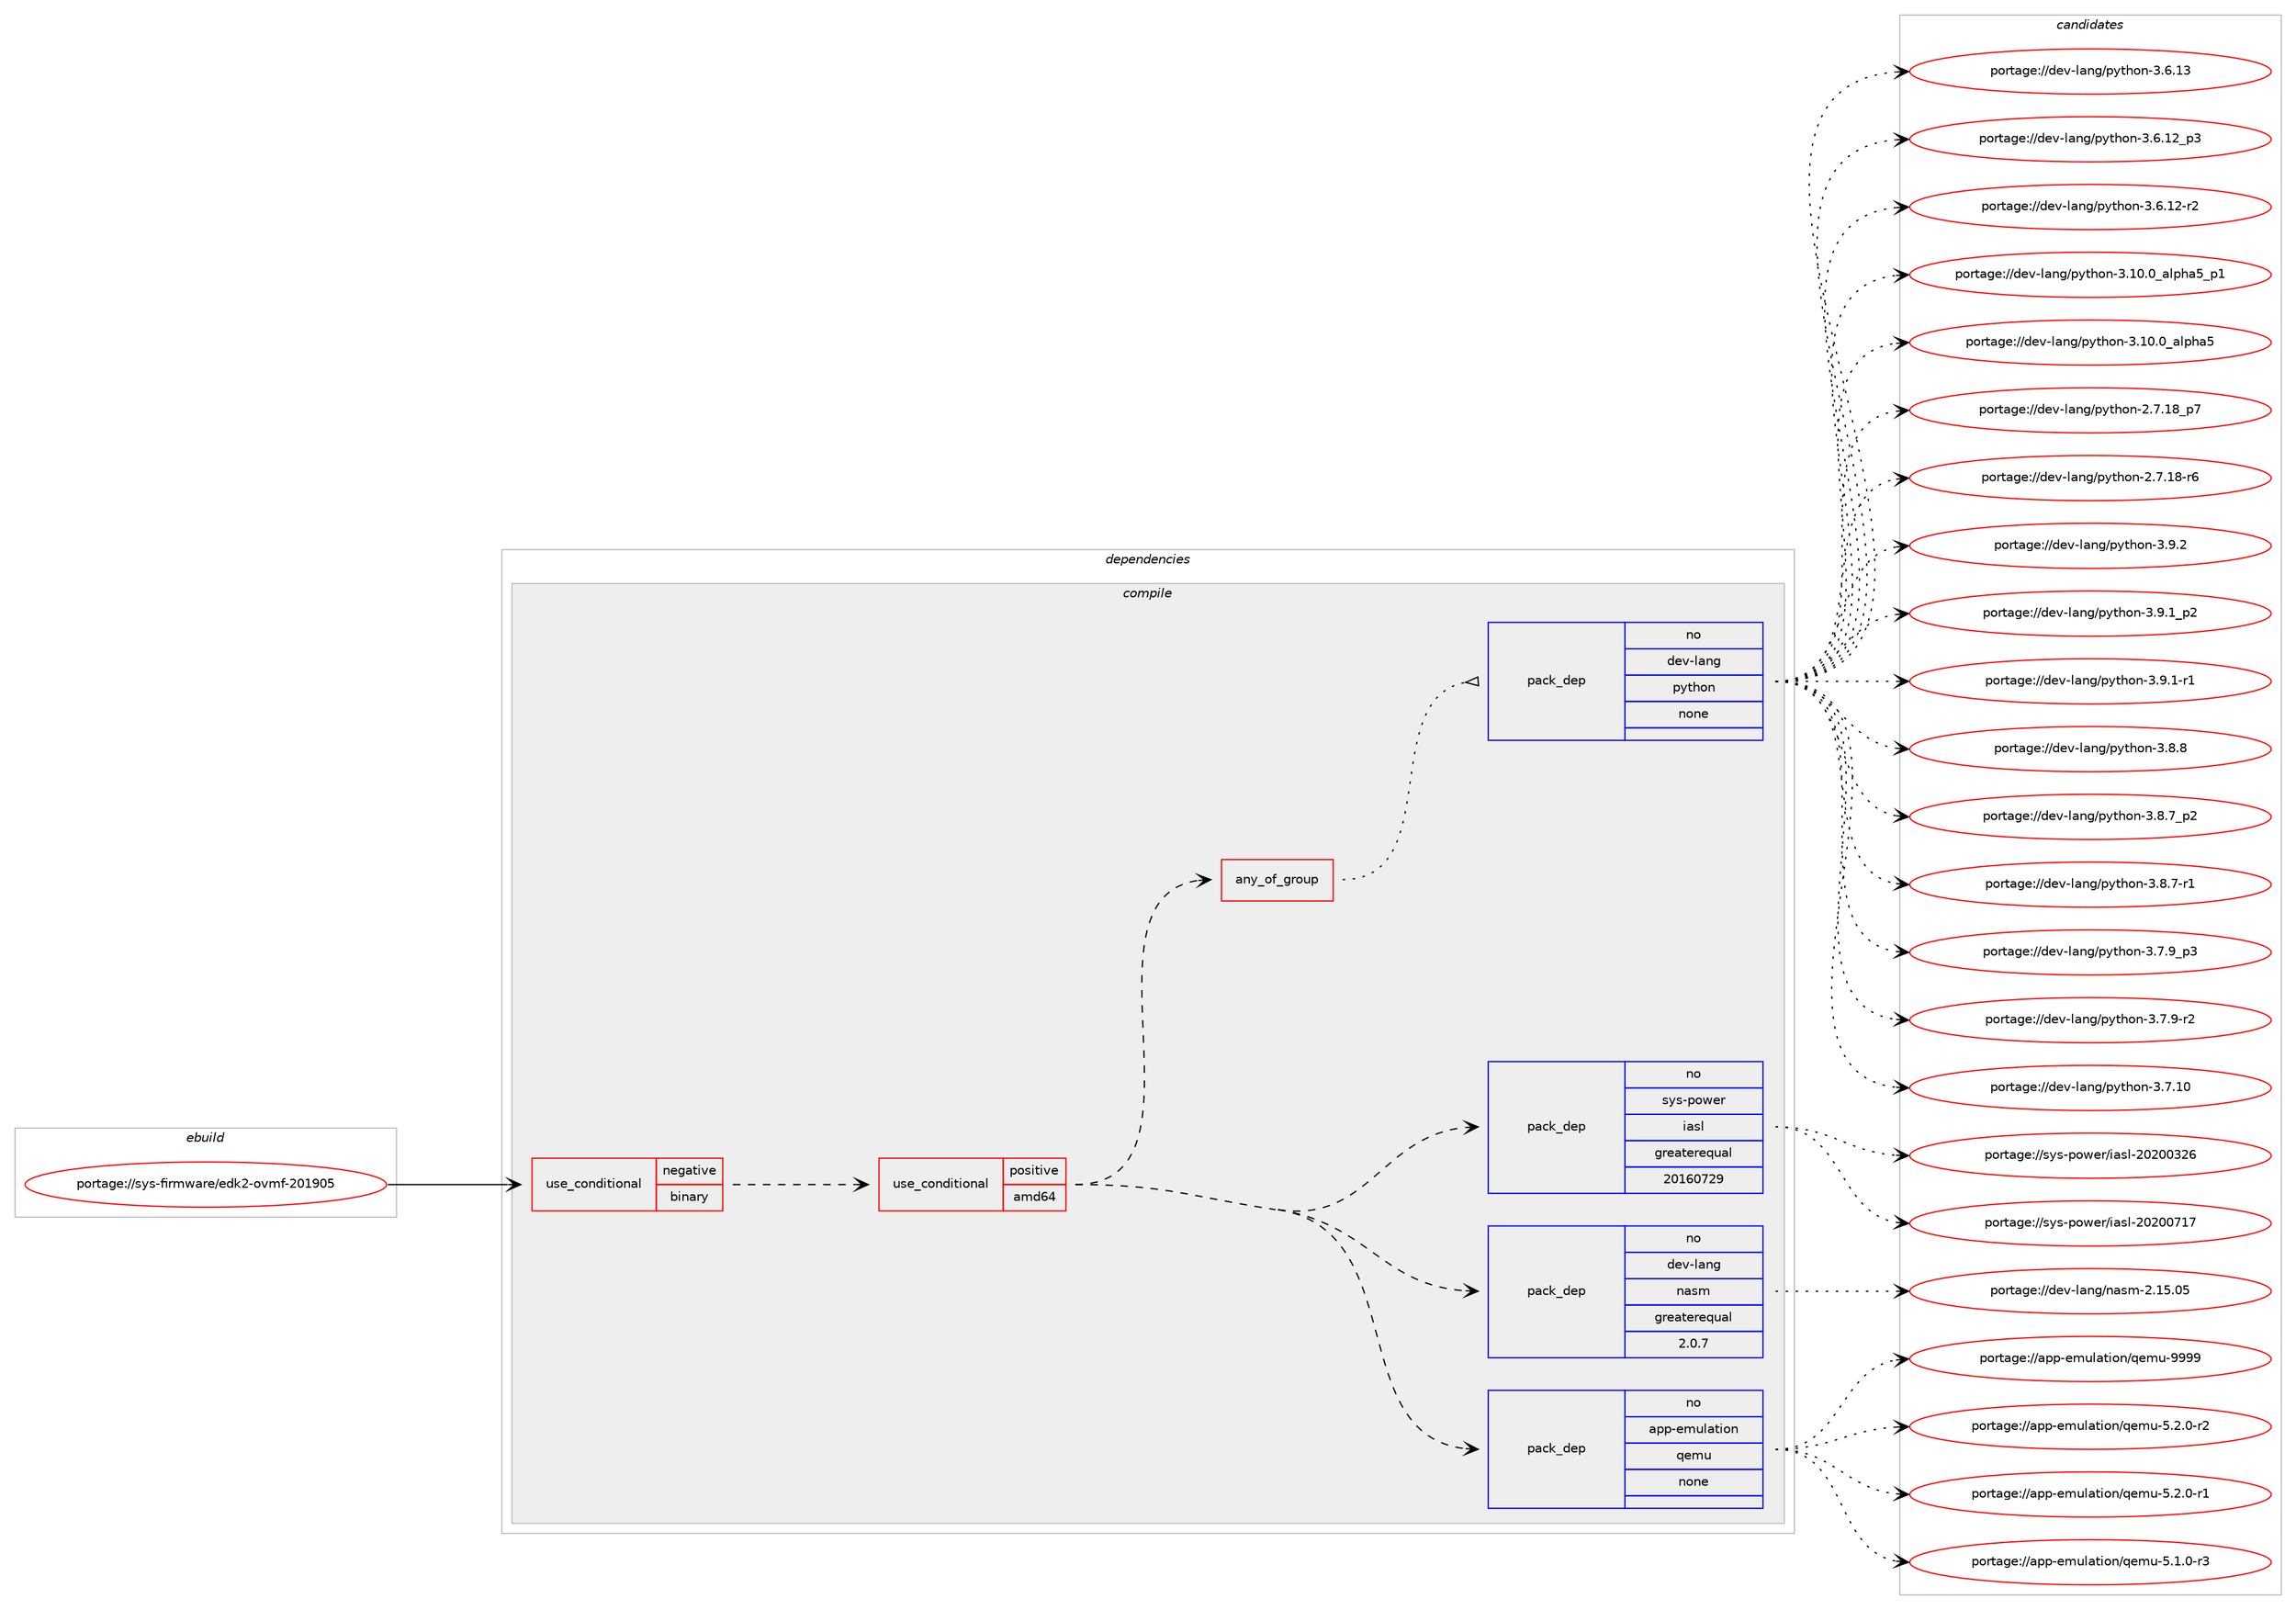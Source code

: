digraph prolog {

# *************
# Graph options
# *************

newrank=true;
concentrate=true;
compound=true;
graph [rankdir=LR,fontname=Helvetica,fontsize=10,ranksep=1.5];#, ranksep=2.5, nodesep=0.2];
edge  [arrowhead=vee];
node  [fontname=Helvetica,fontsize=10];

# **********
# The ebuild
# **********

subgraph cluster_leftcol {
color=gray;
rank=same;
label=<<i>ebuild</i>>;
id [label="portage://sys-firmware/edk2-ovmf-201905", color=red, width=4, href="../sys-firmware/edk2-ovmf-201905.svg"];
}

# ****************
# The dependencies
# ****************

subgraph cluster_midcol {
color=gray;
label=<<i>dependencies</i>>;
subgraph cluster_compile {
fillcolor="#eeeeee";
style=filled;
label=<<i>compile</i>>;
subgraph cond972 {
dependency4668 [label=<<TABLE BORDER="0" CELLBORDER="1" CELLSPACING="0" CELLPADDING="4"><TR><TD ROWSPAN="3" CELLPADDING="10">use_conditional</TD></TR><TR><TD>negative</TD></TR><TR><TD>binary</TD></TR></TABLE>>, shape=none, color=red];
subgraph cond973 {
dependency4669 [label=<<TABLE BORDER="0" CELLBORDER="1" CELLSPACING="0" CELLPADDING="4"><TR><TD ROWSPAN="3" CELLPADDING="10">use_conditional</TD></TR><TR><TD>positive</TD></TR><TR><TD>amd64</TD></TR></TABLE>>, shape=none, color=red];
subgraph pack3627 {
dependency4670 [label=<<TABLE BORDER="0" CELLBORDER="1" CELLSPACING="0" CELLPADDING="4" WIDTH="220"><TR><TD ROWSPAN="6" CELLPADDING="30">pack_dep</TD></TR><TR><TD WIDTH="110">no</TD></TR><TR><TD>app-emulation</TD></TR><TR><TD>qemu</TD></TR><TR><TD>none</TD></TR><TR><TD></TD></TR></TABLE>>, shape=none, color=blue];
}
dependency4669:e -> dependency4670:w [weight=20,style="dashed",arrowhead="vee"];
subgraph pack3628 {
dependency4671 [label=<<TABLE BORDER="0" CELLBORDER="1" CELLSPACING="0" CELLPADDING="4" WIDTH="220"><TR><TD ROWSPAN="6" CELLPADDING="30">pack_dep</TD></TR><TR><TD WIDTH="110">no</TD></TR><TR><TD>dev-lang</TD></TR><TR><TD>nasm</TD></TR><TR><TD>greaterequal</TD></TR><TR><TD>2.0.7</TD></TR></TABLE>>, shape=none, color=blue];
}
dependency4669:e -> dependency4671:w [weight=20,style="dashed",arrowhead="vee"];
subgraph pack3629 {
dependency4672 [label=<<TABLE BORDER="0" CELLBORDER="1" CELLSPACING="0" CELLPADDING="4" WIDTH="220"><TR><TD ROWSPAN="6" CELLPADDING="30">pack_dep</TD></TR><TR><TD WIDTH="110">no</TD></TR><TR><TD>sys-power</TD></TR><TR><TD>iasl</TD></TR><TR><TD>greaterequal</TD></TR><TR><TD>20160729</TD></TR></TABLE>>, shape=none, color=blue];
}
dependency4669:e -> dependency4672:w [weight=20,style="dashed",arrowhead="vee"];
subgraph any60 {
dependency4673 [label=<<TABLE BORDER="0" CELLBORDER="1" CELLSPACING="0" CELLPADDING="4"><TR><TD CELLPADDING="10">any_of_group</TD></TR></TABLE>>, shape=none, color=red];subgraph pack3630 {
dependency4674 [label=<<TABLE BORDER="0" CELLBORDER="1" CELLSPACING="0" CELLPADDING="4" WIDTH="220"><TR><TD ROWSPAN="6" CELLPADDING="30">pack_dep</TD></TR><TR><TD WIDTH="110">no</TD></TR><TR><TD>dev-lang</TD></TR><TR><TD>python</TD></TR><TR><TD>none</TD></TR><TR><TD></TD></TR></TABLE>>, shape=none, color=blue];
}
dependency4673:e -> dependency4674:w [weight=20,style="dotted",arrowhead="oinv"];
}
dependency4669:e -> dependency4673:w [weight=20,style="dashed",arrowhead="vee"];
}
dependency4668:e -> dependency4669:w [weight=20,style="dashed",arrowhead="vee"];
}
id:e -> dependency4668:w [weight=20,style="solid",arrowhead="vee"];
}
subgraph cluster_compileandrun {
fillcolor="#eeeeee";
style=filled;
label=<<i>compile and run</i>>;
}
subgraph cluster_run {
fillcolor="#eeeeee";
style=filled;
label=<<i>run</i>>;
}
}

# **************
# The candidates
# **************

subgraph cluster_choices {
rank=same;
color=gray;
label=<<i>candidates</i>>;

subgraph choice3627 {
color=black;
nodesep=1;
choice971121124510110911710897116105111110471131011091174557575757 [label="portage://app-emulation/qemu-9999", color=red, width=4,href="../app-emulation/qemu-9999.svg"];
choice971121124510110911710897116105111110471131011091174553465046484511450 [label="portage://app-emulation/qemu-5.2.0-r2", color=red, width=4,href="../app-emulation/qemu-5.2.0-r2.svg"];
choice971121124510110911710897116105111110471131011091174553465046484511449 [label="portage://app-emulation/qemu-5.2.0-r1", color=red, width=4,href="../app-emulation/qemu-5.2.0-r1.svg"];
choice971121124510110911710897116105111110471131011091174553464946484511451 [label="portage://app-emulation/qemu-5.1.0-r3", color=red, width=4,href="../app-emulation/qemu-5.1.0-r3.svg"];
dependency4670:e -> choice971121124510110911710897116105111110471131011091174557575757:w [style=dotted,weight="100"];
dependency4670:e -> choice971121124510110911710897116105111110471131011091174553465046484511450:w [style=dotted,weight="100"];
dependency4670:e -> choice971121124510110911710897116105111110471131011091174553465046484511449:w [style=dotted,weight="100"];
dependency4670:e -> choice971121124510110911710897116105111110471131011091174553464946484511451:w [style=dotted,weight="100"];
}
subgraph choice3628 {
color=black;
nodesep=1;
choice100101118451089711010347110971151094550464953464853 [label="portage://dev-lang/nasm-2.15.05", color=red, width=4,href="../dev-lang/nasm-2.15.05.svg"];
dependency4671:e -> choice100101118451089711010347110971151094550464953464853:w [style=dotted,weight="100"];
}
subgraph choice3629 {
color=black;
nodesep=1;
choice115121115451121111191011144710597115108455048504848554955 [label="portage://sys-power/iasl-20200717", color=red, width=4,href="../sys-power/iasl-20200717.svg"];
choice115121115451121111191011144710597115108455048504848515054 [label="portage://sys-power/iasl-20200326", color=red, width=4,href="../sys-power/iasl-20200326.svg"];
dependency4672:e -> choice115121115451121111191011144710597115108455048504848554955:w [style=dotted,weight="100"];
dependency4672:e -> choice115121115451121111191011144710597115108455048504848515054:w [style=dotted,weight="100"];
}
subgraph choice3630 {
color=black;
nodesep=1;
choice100101118451089711010347112121116104111110455146574650 [label="portage://dev-lang/python-3.9.2", color=red, width=4,href="../dev-lang/python-3.9.2.svg"];
choice1001011184510897110103471121211161041111104551465746499511250 [label="portage://dev-lang/python-3.9.1_p2", color=red, width=4,href="../dev-lang/python-3.9.1_p2.svg"];
choice1001011184510897110103471121211161041111104551465746494511449 [label="portage://dev-lang/python-3.9.1-r1", color=red, width=4,href="../dev-lang/python-3.9.1-r1.svg"];
choice100101118451089711010347112121116104111110455146564656 [label="portage://dev-lang/python-3.8.8", color=red, width=4,href="../dev-lang/python-3.8.8.svg"];
choice1001011184510897110103471121211161041111104551465646559511250 [label="portage://dev-lang/python-3.8.7_p2", color=red, width=4,href="../dev-lang/python-3.8.7_p2.svg"];
choice1001011184510897110103471121211161041111104551465646554511449 [label="portage://dev-lang/python-3.8.7-r1", color=red, width=4,href="../dev-lang/python-3.8.7-r1.svg"];
choice1001011184510897110103471121211161041111104551465546579511251 [label="portage://dev-lang/python-3.7.9_p3", color=red, width=4,href="../dev-lang/python-3.7.9_p3.svg"];
choice1001011184510897110103471121211161041111104551465546574511450 [label="portage://dev-lang/python-3.7.9-r2", color=red, width=4,href="../dev-lang/python-3.7.9-r2.svg"];
choice10010111845108971101034711212111610411111045514655464948 [label="portage://dev-lang/python-3.7.10", color=red, width=4,href="../dev-lang/python-3.7.10.svg"];
choice10010111845108971101034711212111610411111045514654464951 [label="portage://dev-lang/python-3.6.13", color=red, width=4,href="../dev-lang/python-3.6.13.svg"];
choice100101118451089711010347112121116104111110455146544649509511251 [label="portage://dev-lang/python-3.6.12_p3", color=red, width=4,href="../dev-lang/python-3.6.12_p3.svg"];
choice100101118451089711010347112121116104111110455146544649504511450 [label="portage://dev-lang/python-3.6.12-r2", color=red, width=4,href="../dev-lang/python-3.6.12-r2.svg"];
choice10010111845108971101034711212111610411111045514649484648959710811210497539511249 [label="portage://dev-lang/python-3.10.0_alpha5_p1", color=red, width=4,href="../dev-lang/python-3.10.0_alpha5_p1.svg"];
choice1001011184510897110103471121211161041111104551464948464895971081121049753 [label="portage://dev-lang/python-3.10.0_alpha5", color=red, width=4,href="../dev-lang/python-3.10.0_alpha5.svg"];
choice100101118451089711010347112121116104111110455046554649569511255 [label="portage://dev-lang/python-2.7.18_p7", color=red, width=4,href="../dev-lang/python-2.7.18_p7.svg"];
choice100101118451089711010347112121116104111110455046554649564511454 [label="portage://dev-lang/python-2.7.18-r6", color=red, width=4,href="../dev-lang/python-2.7.18-r6.svg"];
dependency4674:e -> choice100101118451089711010347112121116104111110455146574650:w [style=dotted,weight="100"];
dependency4674:e -> choice1001011184510897110103471121211161041111104551465746499511250:w [style=dotted,weight="100"];
dependency4674:e -> choice1001011184510897110103471121211161041111104551465746494511449:w [style=dotted,weight="100"];
dependency4674:e -> choice100101118451089711010347112121116104111110455146564656:w [style=dotted,weight="100"];
dependency4674:e -> choice1001011184510897110103471121211161041111104551465646559511250:w [style=dotted,weight="100"];
dependency4674:e -> choice1001011184510897110103471121211161041111104551465646554511449:w [style=dotted,weight="100"];
dependency4674:e -> choice1001011184510897110103471121211161041111104551465546579511251:w [style=dotted,weight="100"];
dependency4674:e -> choice1001011184510897110103471121211161041111104551465546574511450:w [style=dotted,weight="100"];
dependency4674:e -> choice10010111845108971101034711212111610411111045514655464948:w [style=dotted,weight="100"];
dependency4674:e -> choice10010111845108971101034711212111610411111045514654464951:w [style=dotted,weight="100"];
dependency4674:e -> choice100101118451089711010347112121116104111110455146544649509511251:w [style=dotted,weight="100"];
dependency4674:e -> choice100101118451089711010347112121116104111110455146544649504511450:w [style=dotted,weight="100"];
dependency4674:e -> choice10010111845108971101034711212111610411111045514649484648959710811210497539511249:w [style=dotted,weight="100"];
dependency4674:e -> choice1001011184510897110103471121211161041111104551464948464895971081121049753:w [style=dotted,weight="100"];
dependency4674:e -> choice100101118451089711010347112121116104111110455046554649569511255:w [style=dotted,weight="100"];
dependency4674:e -> choice100101118451089711010347112121116104111110455046554649564511454:w [style=dotted,weight="100"];
}
}

}

